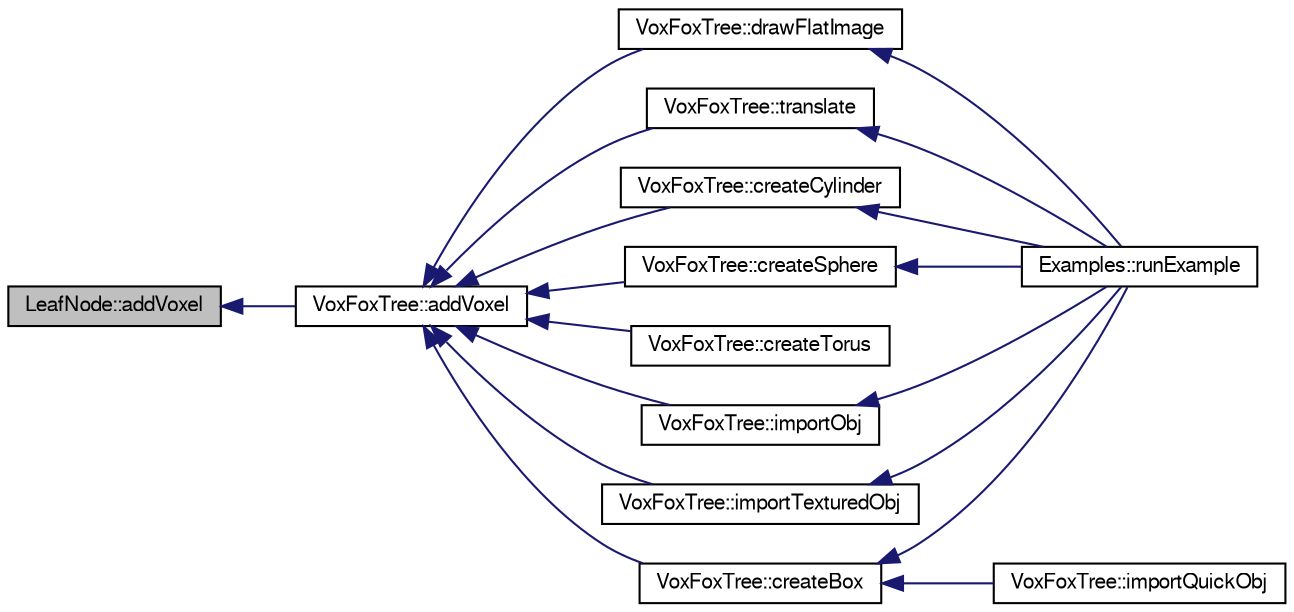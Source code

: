 digraph "LeafNode::addVoxel"
{
  edge [fontname="FreeSans",fontsize="10",labelfontname="FreeSans",labelfontsize="10"];
  node [fontname="FreeSans",fontsize="10",shape=record];
  rankdir="LR";
  Node1 [label="LeafNode::addVoxel",height=0.2,width=0.4,color="black", fillcolor="grey75", style="filled", fontcolor="black"];
  Node1 -> Node2 [dir="back",color="midnightblue",fontsize="10",style="solid",fontname="FreeSans"];
  Node2 [label="VoxFoxTree::addVoxel",height=0.2,width=0.4,color="black", fillcolor="white", style="filled",URL="$class_vox_fox_tree.html#a047039c5f856878b156d083c1743b342",tooltip="addVoxel adds Voxel at specified _position to VoxFoxTree "];
  Node2 -> Node3 [dir="back",color="midnightblue",fontsize="10",style="solid",fontname="FreeSans"];
  Node3 [label="VoxFoxTree::drawFlatImage",height=0.2,width=0.4,color="black", fillcolor="white", style="filled",URL="$class_vox_fox_tree.html#ab20e106d970782141140eabad93691f6",tooltip="drawFlatImage Draws a flat 1 voxel thick square with a textured image on "];
  Node3 -> Node4 [dir="back",color="midnightblue",fontsize="10",style="solid",fontname="FreeSans"];
  Node4 [label="Examples::runExample",height=0.2,width=0.4,color="black", fillcolor="white", style="filled",URL="$class_examples.html#a2bab39dc5de11db09c101d734b230185"];
  Node2 -> Node5 [dir="back",color="midnightblue",fontsize="10",style="solid",fontname="FreeSans"];
  Node5 [label="VoxFoxTree::translate",height=0.2,width=0.4,color="black", fillcolor="white", style="filled",URL="$class_vox_fox_tree.html#a3cea824545d72ade1b868564e6efcabd",tooltip="translate Translates all voxels in the VoxFoxTree by the worldspace input "];
  Node5 -> Node4 [dir="back",color="midnightblue",fontsize="10",style="solid",fontname="FreeSans"];
  Node2 -> Node6 [dir="back",color="midnightblue",fontsize="10",style="solid",fontname="FreeSans"];
  Node6 [label="VoxFoxTree::createCylinder",height=0.2,width=0.4,color="black", fillcolor="white", style="filled",URL="$class_vox_fox_tree.html#a63c6330241692b444b8b57388dc3e929",tooltip="createCylinder Creates a cylinder in x y or z direction of variable height "];
  Node6 -> Node4 [dir="back",color="midnightblue",fontsize="10",style="solid",fontname="FreeSans"];
  Node2 -> Node7 [dir="back",color="midnightblue",fontsize="10",style="solid",fontname="FreeSans"];
  Node7 [label="VoxFoxTree::createSphere",height=0.2,width=0.4,color="black", fillcolor="white", style="filled",URL="$class_vox_fox_tree.html#a8ef0926a5d9e3258dfcfc42bf0d8b14c",tooltip="createSphere Creates a sphere in the tree "];
  Node7 -> Node4 [dir="back",color="midnightblue",fontsize="10",style="solid",fontname="FreeSans"];
  Node2 -> Node8 [dir="back",color="midnightblue",fontsize="10",style="solid",fontname="FreeSans"];
  Node8 [label="VoxFoxTree::createTorus",height=0.2,width=0.4,color="black", fillcolor="white", style="filled",URL="$class_vox_fox_tree.html#a1dbd3c54fcee43e2ca82e638b1619ca5",tooltip="createTorus Creates a torus / ring of variable radii "];
  Node2 -> Node9 [dir="back",color="midnightblue",fontsize="10",style="solid",fontname="FreeSans"];
  Node9 [label="VoxFoxTree::createBox",height=0.2,width=0.4,color="black", fillcolor="white", style="filled",URL="$class_vox_fox_tree.html#a892ee350fb0d6a640f1f8dc7c6703041",tooltip="createBox Creates a box "];
  Node9 -> Node4 [dir="back",color="midnightblue",fontsize="10",style="solid",fontname="FreeSans"];
  Node9 -> Node10 [dir="back",color="midnightblue",fontsize="10",style="solid",fontname="FreeSans"];
  Node10 [label="VoxFoxTree::importQuickObj",height=0.2,width=0.4,color="black", fillcolor="white", style="filled",URL="$class_vox_fox_tree.html#ac84632b685b383fc1008882efc6365de",tooltip="importQuickObj Quickly imports an polygonal .obj file to the VoxFoxTree as voxel data It is done by s..."];
  Node2 -> Node11 [dir="back",color="midnightblue",fontsize="10",style="solid",fontname="FreeSans"];
  Node11 [label="VoxFoxTree::importObj",height=0.2,width=0.4,color="black", fillcolor="white", style="filled",URL="$class_vox_fox_tree.html#a3a6cee0342b72e51b24494f4067d1572",tooltip="importObj Imports a polygonal .obj file to the VoxFoxTree as voxel data. "];
  Node11 -> Node4 [dir="back",color="midnightblue",fontsize="10",style="solid",fontname="FreeSans"];
  Node2 -> Node12 [dir="back",color="midnightblue",fontsize="10",style="solid",fontname="FreeSans"];
  Node12 [label="VoxFoxTree::importTexturedObj",height=0.2,width=0.4,color="black", fillcolor="white", style="filled",URL="$class_vox_fox_tree.html#a8bb3feeef610679ef1bd89363a2162d3",tooltip="importObj Imports a polygonal .obj file to the VoxFoxTree as voxel data. "];
  Node12 -> Node4 [dir="back",color="midnightblue",fontsize="10",style="solid",fontname="FreeSans"];
}

